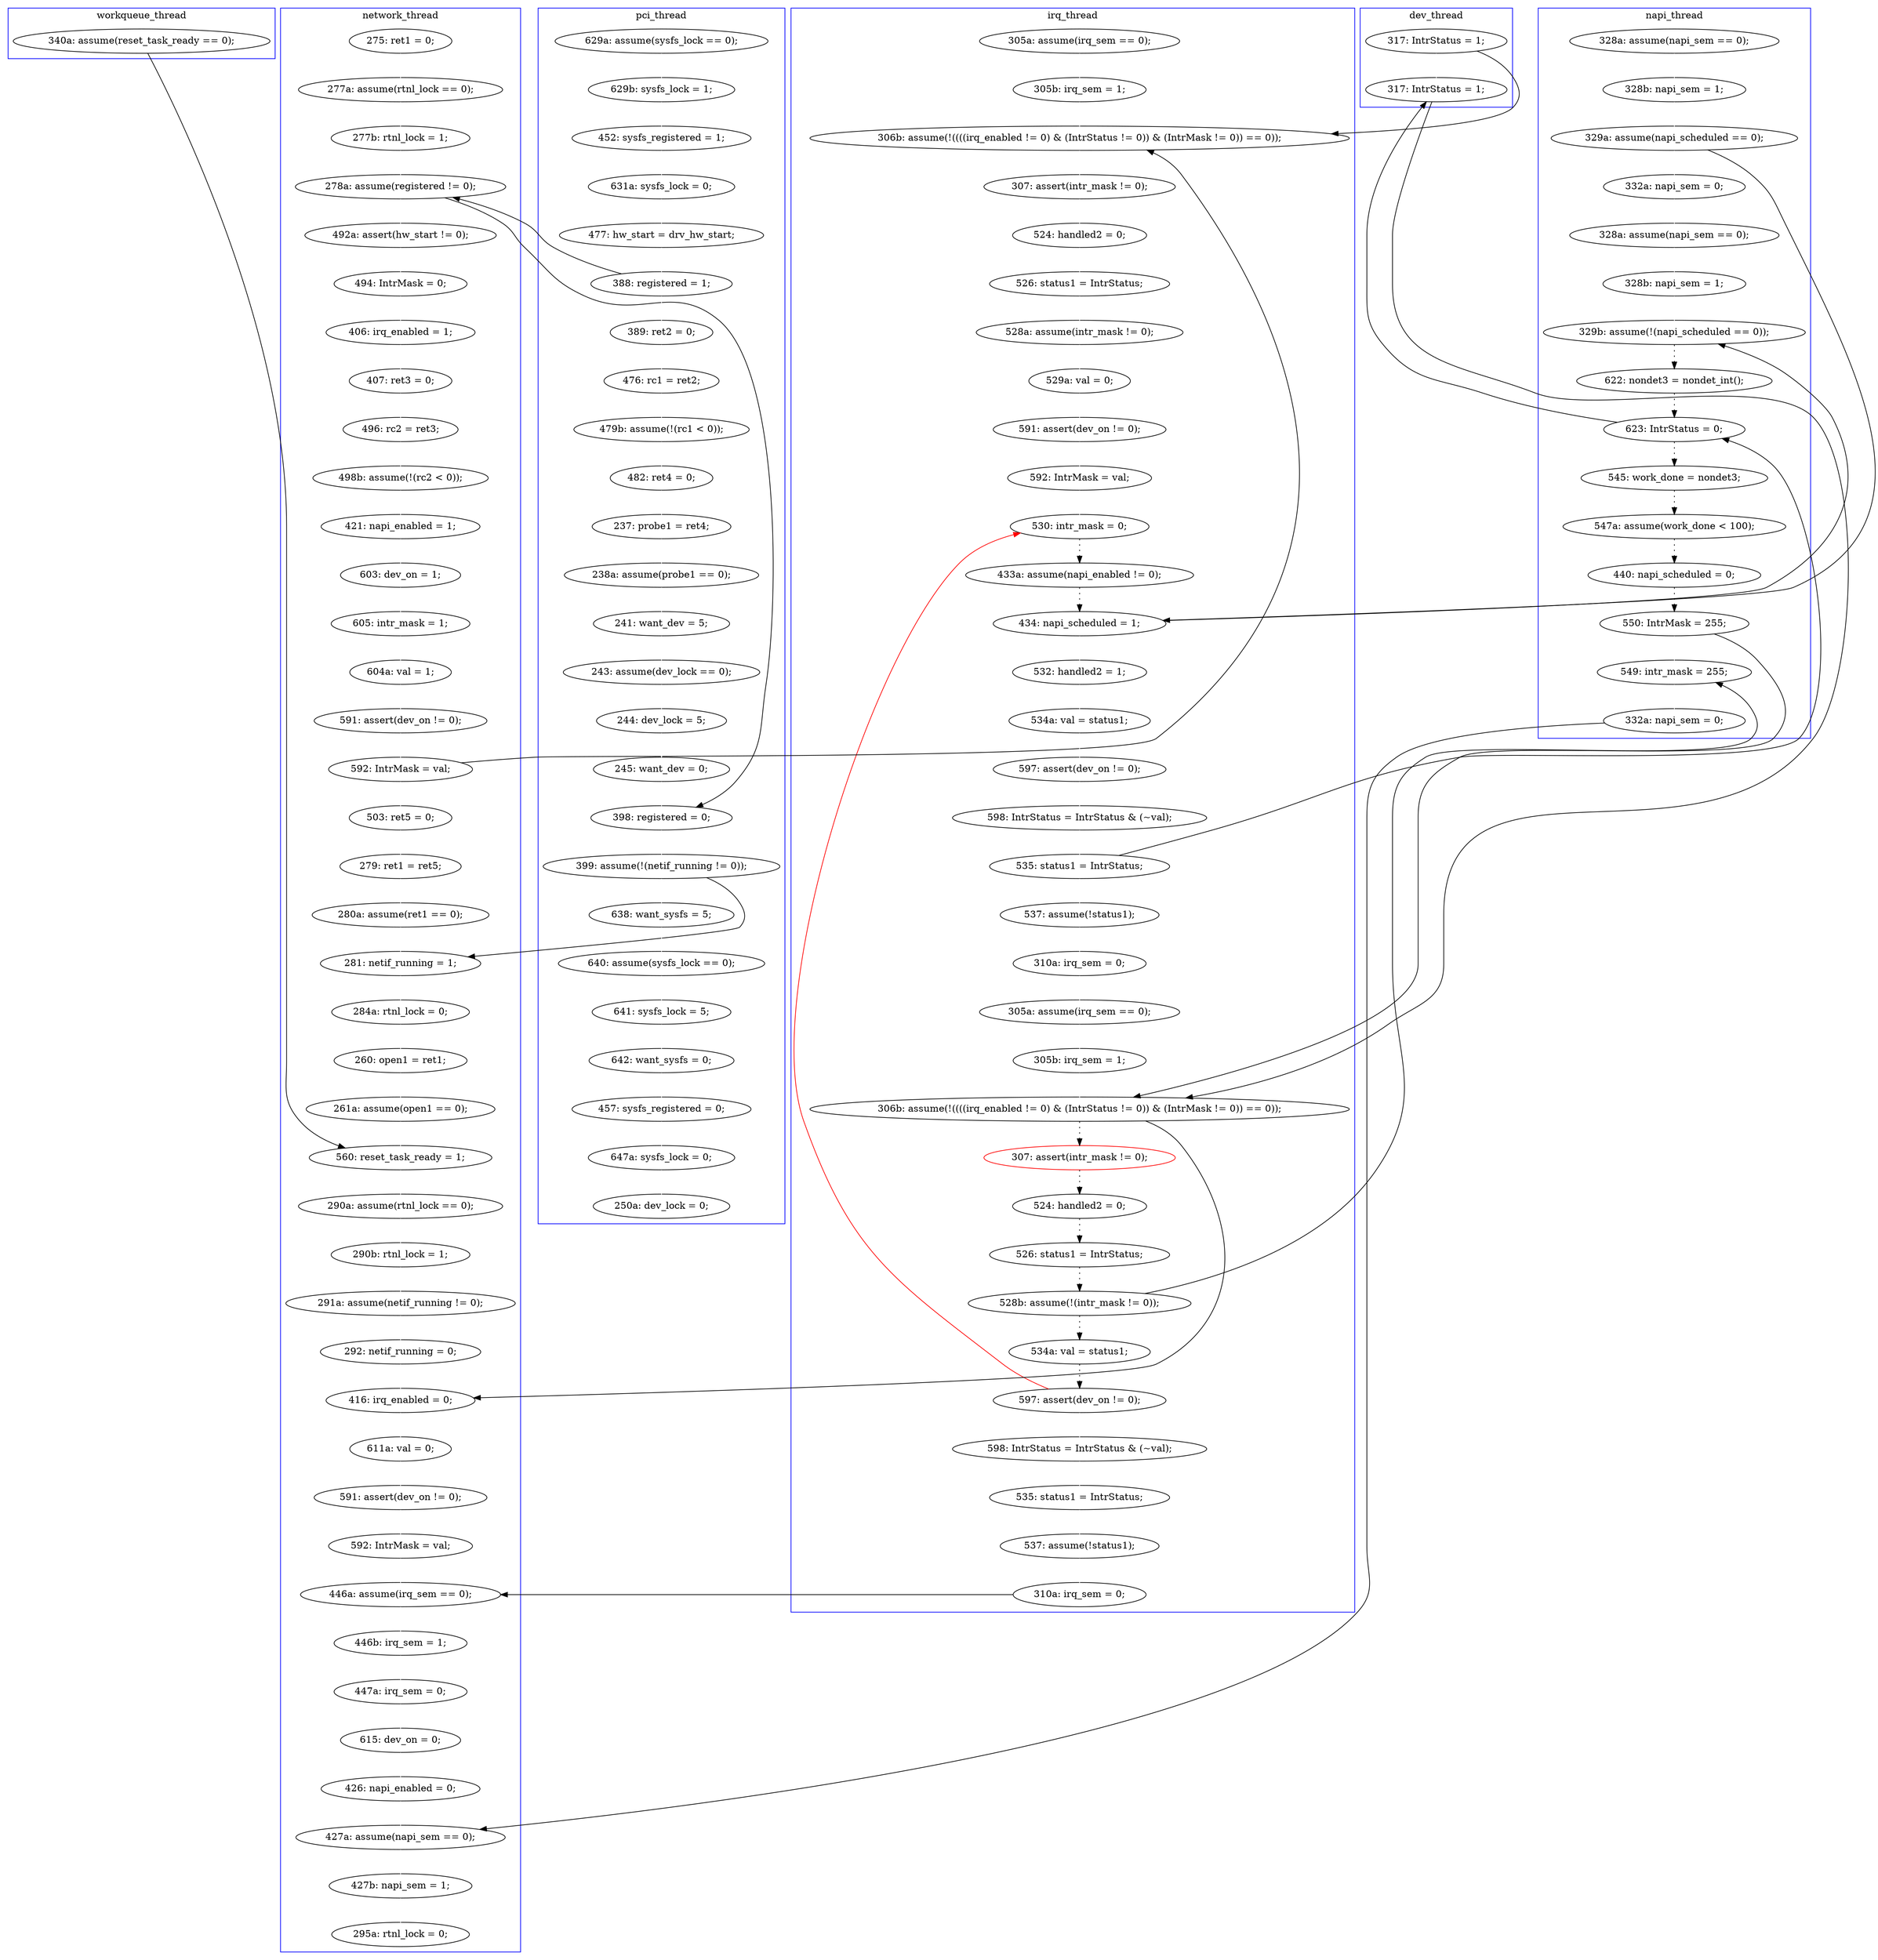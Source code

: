 digraph Counterexample {
	200 -> 202 [color = black, style = dotted]
	142 -> 143 [color = white, style = solid]
	202 -> 148 [color = red, style = solid, constraint = false]
	42 -> 235 [color = black, style = solid, constraint = false]
	131 -> 132 [color = black, style = solid, constraint = false]
	171 -> 173 [color = black, style = dotted]
	263 -> 269 [color = white, style = solid]
	221 -> 224 [color = white, style = solid]
	199 -> 262 [color = black, style = solid, constraint = false]
	114 -> 157 [color = white, style = solid]
	131 -> 206 [color = white, style = solid]
	199 -> 200 [color = black, style = dotted]
	203 -> 208 [color = white, style = solid]
	153 -> 155 [color = white, style = solid]
	235 -> 242 [color = white, style = solid]
	71 -> 81 [color = white, style = solid]
	146 -> 148 [color = white, style = solid]
	206 -> 221 [color = white, style = solid]
	106 -> 213 [color = white, style = solid]
	231 -> 235 [color = white, style = solid]
	172 -> 189 [color = black, style = solid, constraint = false]
	113 -> 114 [color = white, style = solid]
	139 -> 142 [color = white, style = solid]
	127 -> 128 [color = white, style = solid]
	86 -> 89 [color = white, style = solid]
	189 -> 190 [color = black, style = dotted]
	274 -> 275 [color = white, style = solid]
	153 -> 157 [color = black, style = solid, constraint = false]
	213 -> 217 [color = white, style = solid]
	188 -> 262 [color = white, style = solid]
	128 -> 130 [color = white, style = solid]
	228 -> 231 [color = white, style = solid]
	217 -> 218 [color = white, style = solid]
	170 -> 171 [color = black, style = dotted]
	188 -> 189 [color = black, style = solid, constraint = false]
	81 -> 84 [color = white, style = solid]
	78 -> 111 [color = white, style = solid]
	93 -> 106 [color = white, style = solid]
	60 -> 64 [color = white, style = solid]
	107 -> 113 [color = white, style = solid]
	208 -> 263 [color = white, style = solid]
	102 -> 132 [color = white, style = solid]
	46 -> 47 [color = white, style = solid]
	286 -> 287 [color = white, style = solid]
	251 -> 255 [color = white, style = solid]
	101 -> 102 [color = white, style = solid]
	119 -> 122 [color = white, style = solid]
	104 -> 172 [color = white, style = solid]
	72 -> 106 [color = black, style = solid, constraint = false]
	145 -> 146 [color = white, style = solid]
	104 -> 132 [color = black, style = solid, constraint = false]
	90 -> 91 [color = white, style = solid]
	190 -> 195 [color = black, style = dotted]
	242 -> 243 [color = white, style = solid]
	156 -> 159 [color = white, style = solid]
	133 -> 138 [color = white, style = solid]
	64 -> 70 [color = white, style = solid]
	224 -> 226 [color = white, style = solid]
	53 -> 56 [color = white, style = solid]
	219 -> 220 [color = white, style = solid]
	273 -> 274 [color = white, style = solid]
	220 -> 238 [color = white, style = solid]
	283 -> 286 [color = white, style = solid]
	257 -> 258 [color = white, style = solid]
	111 -> 112 [color = white, style = solid]
	238 -> 266 [color = white, style = solid]
	47 -> 55 [color = white, style = solid]
	159 -> 160 [color = white, style = solid]
	112 -> 116 [color = white, style = solid]
	32 -> 36 [color = white, style = solid]
	57 -> 72 [color = white, style = solid]
	56 -> 57 [color = white, style = solid]
	160 -> 162 [color = white, style = solid]
	152 -> 153 [color = black, style = dotted]
	138 -> 139 [color = white, style = solid]
	266 -> 280 [color = white, style = solid]
	196 -> 199 [color = black, style = dotted]
	182 -> 185 [color = white, style = solid]
	143 -> 145 [color = white, style = solid]
	85 -> 86 [color = white, style = solid]
	36 -> 153 [color = black, style = solid, constraint = false]
	91 -> 92 [color = white, style = solid]
	122 -> 126 [color = white, style = solid]
	275 -> 277 [color = white, style = solid]
	36 -> 107 [color = white, style = solid]
	70 -> 71 [color = white, style = solid]
	202 -> 203 [color = white, style = solid]
	116 -> 119 [color = white, style = solid]
	130 -> 131 [color = white, style = solid]
	277 -> 283 [color = white, style = solid]
	176 -> 181 [color = black, style = dotted]
	195 -> 196 [color = black, style = dotted]
	262 -> 267 [color = white, style = solid]
	132 -> 133 [color = white, style = solid]
	243 -> 245 [color = white, style = solid]
	181 -> 188 [color = black, style = dotted]
	255 -> 257 [color = white, style = solid]
	31 -> 32 [color = white, style = solid]
	148 -> 152 [color = black, style = dotted]
	89 -> 90 [color = white, style = solid]
	126 -> 127 [color = white, style = solid]
	218 -> 219 [color = white, style = solid]
	84 -> 85 [color = white, style = solid]
	70 -> 72 [color = black, style = solid, constraint = false]
	178 -> 182 [color = white, style = solid]
	186 -> 189 [color = white, style = solid]
	162 -> 171 [color = black, style = solid, constraint = false]
	287 -> 290 [color = white, style = solid]
	185 -> 186 [color = white, style = solid]
	173 -> 176 [color = black, style = dotted]
	269 -> 273 [color = black, style = solid, constraint = false]
	55 -> 60 [color = white, style = solid]
	162 -> 178 [color = white, style = solid]
	189 -> 251 [color = black, style = solid, constraint = false]
	246 -> 251 [color = white, style = solid]
	171 -> 172 [color = black, style = solid, constraint = false]
	258 -> 273 [color = white, style = solid]
	245 -> 246 [color = white, style = solid]
	157 -> 170 [color = black, style = dotted]
	72 -> 77 [color = white, style = solid]
	77 -> 78 [color = white, style = solid]
	226 -> 227 [color = white, style = solid]
	213 -> 226 [color = black, style = solid, constraint = false]
	227 -> 228 [color = white, style = solid]
	155 -> 156 [color = white, style = solid]
	267 -> 286 [color = black, style = solid, constraint = false]
	92 -> 93 [color = white, style = solid]
	subgraph cluster5 {
		label = workqueue_thread
		color = blue
		42  [label = "340a: assume(reset_task_ready == 0);"]
	}
	subgraph cluster7 {
		label = dev_thread
		color = blue
		172  [label = "317: IntrStatus = 1;"]
		104  [label = "317: IntrStatus = 1;"]
	}
	subgraph cluster4 {
		label = napi_thread
		color = blue
		107  [label = "332a: napi_sem = 0;"]
		176  [label = "547a: assume(work_done < 100);"]
		188  [label = "550: IntrMask = 255;"]
		262  [label = "549: intr_mask = 255;"]
		31  [label = "328a: assume(napi_sem == 0);"]
		36  [label = "329a: assume(napi_scheduled == 0);"]
		157  [label = "329b: assume(!(napi_scheduled == 0));"]
		170  [label = "622: nondet3 = nondet_int();"]
		114  [label = "328b: napi_sem = 1;"]
		171  [label = "623: IntrStatus = 0;"]
		181  [label = "440: napi_scheduled = 0;"]
		32  [label = "328b: napi_sem = 1;"]
		173  [label = "545: work_done = nondet3;"]
		113  [label = "328a: assume(napi_sem == 0);"]
		267  [label = "332a: napi_sem = 0;"]
	}
	subgraph cluster1 {
		label = pci_thread
		color = blue
		46  [label = "629a: assume(sysfs_lock == 0);"]
		89  [label = "238a: assume(probe1 == 0);"]
		217  [label = "638: want_sysfs = 5;"]
		60  [label = "631a: sysfs_lock = 0;"]
		71  [label = "389: ret2 = 0;"]
		86  [label = "237: probe1 = ret4;"]
		55  [label = "452: sysfs_registered = 1;"]
		84  [label = "479b: assume(!(rc1 < 0));"]
		93  [label = "245: want_dev = 0;"]
		70  [label = "388: registered = 1;"]
		91  [label = "243: assume(dev_lock == 0);"]
		220  [label = "642: want_sysfs = 0;"]
		219  [label = "641: sysfs_lock = 5;"]
		238  [label = "457: sysfs_registered = 0;"]
		47  [label = "629b: sysfs_lock = 1;"]
		266  [label = "647a: sysfs_lock = 0;"]
		218  [label = "640: assume(sysfs_lock == 0);"]
		280  [label = "250a: dev_lock = 0;"]
		85  [label = "482: ret4 = 0;"]
		92  [label = "244: dev_lock = 5;"]
		106  [label = "398: registered = 0;"]
		213  [label = "399: assume(!(netif_running != 0));"]
		90  [label = "241: want_dev = 5;"]
		81  [label = "476: rc1 = ret2;"]
		64  [label = "477: hw_start = drv_hw_start;"]
	}
	subgraph cluster3 {
		label = irq_thread
		color = blue
		155  [label = "532: handled2 = 1;"]
		196  [label = "526: status1 = IntrStatus;"]
		189  [label = "306b: assume(!((((irq_enabled != 0) & (IntrStatus != 0)) & (IntrMask != 0)) == 0));"]
		139  [label = "526: status1 = IntrStatus;"]
		178  [label = "537: assume(!status1);"]
		269  [label = "310a: irq_sem = 0;"]
		190  [label = "307: assert(intr_mask != 0);", color = red]
		195  [label = "524: handled2 = 0;"]
		160  [label = "598: IntrStatus = IntrStatus & (~val);"]
		153  [label = "434: napi_scheduled = 1;"]
		162  [label = "535: status1 = IntrStatus;"]
		148  [label = "530: intr_mask = 0;"]
		208  [label = "535: status1 = IntrStatus;"]
		199  [label = "528b: assume(!(intr_mask != 0));"]
		145  [label = "591: assert(dev_on != 0);"]
		263  [label = "537: assume(!status1);"]
		202  [label = "597: assert(dev_on != 0);"]
		101  [label = "305a: assume(irq_sem == 0);"]
		102  [label = "305b: irq_sem = 1;"]
		182  [label = "310a: irq_sem = 0;"]
		186  [label = "305b: irq_sem = 1;"]
		146  [label = "592: IntrMask = val;"]
		203  [label = "598: IntrStatus = IntrStatus & (~val);"]
		143  [label = "529a: val = 0;"]
		138  [label = "524: handled2 = 0;"]
		142  [label = "528a: assume(intr_mask != 0);"]
		159  [label = "597: assert(dev_on != 0);"]
		200  [label = "534a: val = status1;"]
		133  [label = "307: assert(intr_mask != 0);"]
		185  [label = "305a: assume(irq_sem == 0);"]
		156  [label = "534a: val = status1;"]
		132  [label = "306b: assume(!((((irq_enabled != 0) & (IntrStatus != 0)) & (IntrMask != 0)) == 0));"]
		152  [label = "433a: assume(napi_enabled != 0);"]
	}
	subgraph cluster2 {
		label = network_thread
		color = blue
		228  [label = "260: open1 = ret1;"]
		242  [label = "290a: assume(rtnl_lock == 0);"]
		245  [label = "291a: assume(netif_running != 0);"]
		116  [label = "496: rc2 = ret3;"]
		283  [label = "426: napi_enabled = 0;"]
		122  [label = "421: napi_enabled = 1;"]
		243  [label = "290b: rtnl_lock = 1;"]
		274  [label = "446b: irq_sem = 1;"]
		119  [label = "498b: assume(!(rc2 < 0));"]
		57  [label = "277b: rtnl_lock = 1;"]
		78  [label = "494: IntrMask = 0;"]
		273  [label = "446a: assume(irq_sem == 0);"]
		128  [label = "604a: val = 1;"]
		112  [label = "407: ret3 = 0;"]
		235  [label = "560: reset_task_ready = 1;"]
		72  [label = "278a: assume(registered != 0);"]
		287  [label = "427b: napi_sem = 1;"]
		277  [label = "615: dev_on = 0;"]
		226  [label = "281: netif_running = 1;"]
		224  [label = "280a: assume(ret1 == 0);"]
		290  [label = "295a: rtnl_lock = 0;"]
		56  [label = "277a: assume(rtnl_lock == 0);"]
		53  [label = "275: ret1 = 0;"]
		127  [label = "605: intr_mask = 1;"]
		130  [label = "591: assert(dev_on != 0);"]
		231  [label = "261a: assume(open1 == 0);"]
		255  [label = "611a: val = 0;"]
		257  [label = "591: assert(dev_on != 0);"]
		227  [label = "284a: rtnl_lock = 0;"]
		258  [label = "592: IntrMask = val;"]
		286  [label = "427a: assume(napi_sem == 0);"]
		111  [label = "406: irq_enabled = 1;"]
		275  [label = "447a: irq_sem = 0;"]
		251  [label = "416: irq_enabled = 0;"]
		206  [label = "503: ret5 = 0;"]
		221  [label = "279: ret1 = ret5;"]
		131  [label = "592: IntrMask = val;"]
		77  [label = "492a: assert(hw_start != 0);"]
		246  [label = "292: netif_running = 0;"]
		126  [label = "603: dev_on = 1;"]
	}
}